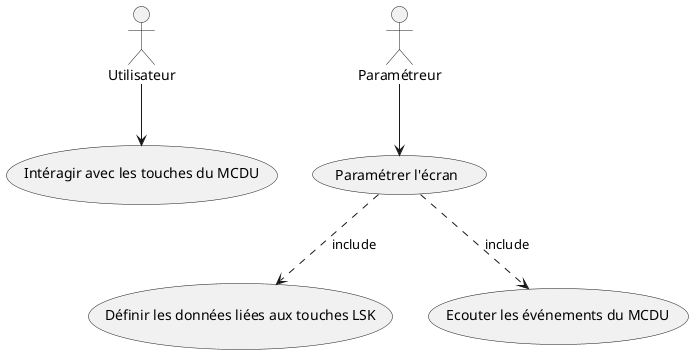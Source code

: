 @startuml
'https://plantuml.com/use-case-diagram

actor Utilisateur as user
actor Paramétreur as param

usecase (Intéragir avec les touches du MCDU) as intTouches
usecase (Paramétrer l'écran) as paramEcr
usecase (Définir les données liées aux touches LSK) as defDataTouches
usecase (Ecouter les événements du MCDU) as ecoutEvMcdu

user --> intTouches
param --> paramEcr
paramEcr ..> defDataTouches: include
paramEcr ..> ecoutEvMcdu: include

@enduml